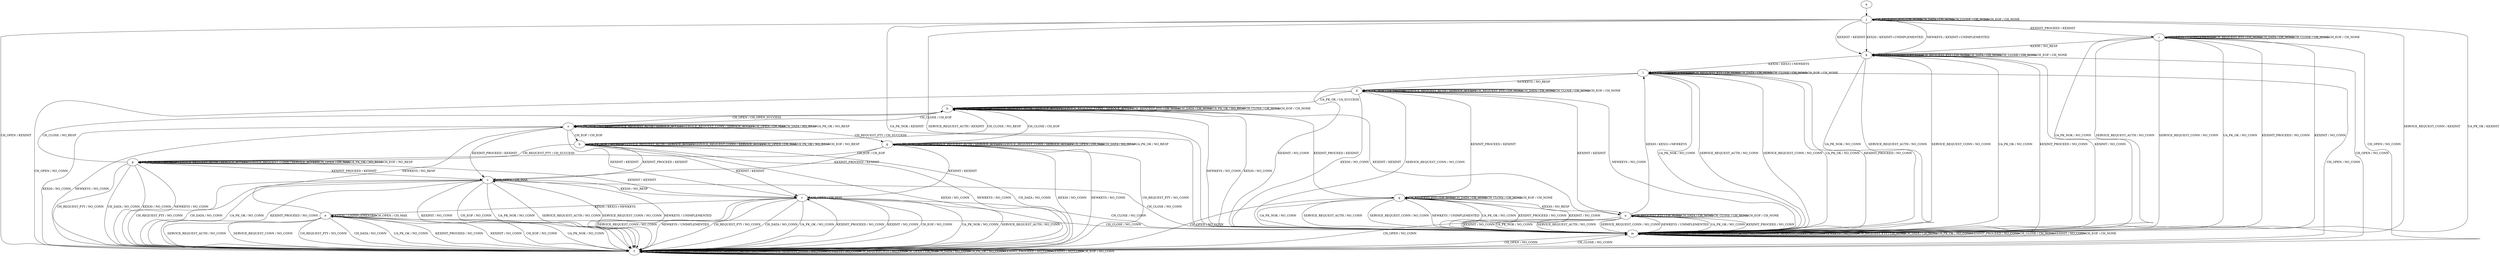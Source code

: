 digraph "" {
	graph ["Incoming time"=0.0653066635131836,
		"Outgoing time"=0.12392091751098633,
		Output="{'States': 18, 'Transitions': 222, 'Filename': '../results/ssh/DropBear-DropBear-msat-5.dot'}",
		Reference="{'States': 18, 'Transitions': 222, 'Filename': '../subjects/ssh/DropBear.dot'}",
		Solver=msat,
		Updated="{'States': 18, 'Transitions': 222, 'Filename': '../subjects/ssh/DropBear.dot'}",
		"f-measure"=1.0,
		precision=1.0,
		recall=1.0
	];
	a -> j	[key=0];
	b -> b	[key=0,
		label="UA_PK_NOK / NO_RESP"];
	b -> b	[key=1,
		label="SERVICE_REQUEST_AUTH / SERVICE_ACCEPT"];
	b -> b	[key=2,
		label="SERVICE_REQUEST_CONN / SERVICE_ACCEPT"];
	b -> b	[key=3,
		label="CH_REQUEST_PTY / CH_NONE"];
	b -> b	[key=4,
		label="CH_DATA / CH_NONE"];
	b -> b	[key=5,
		label="UA_PK_OK / NO_RESP"];
	b -> b	[key=6,
		label="CH_CLOSE / CH_NONE"];
	b -> b	[key=7,
		label="CH_EOF / CH_NONE"];
	b -> m	[key=0,
		label="KEX30 / NO_CONN"];
	b -> m	[key=1,
		label="NEWKEYS / NO_CONN"];
	b -> n	[key=0,
		label="KEXINIT / KEXINIT"];
	b -> o	[key=0,
		label="CH_OPEN / CH_OPEN_SUCCESS"];
	b -> q	[key=0,
		label="KEXINIT_PROCEED / KEXINIT"];
	c -> c	[key=0,
		label="CH_OPEN / CH_MAX"];
	c -> f	[key=0,
		label="UA_PK_NOK / NO_CONN"];
	c -> f	[key=1,
		label="SERVICE_REQUEST_AUTH / NO_CONN"];
	c -> f	[key=2,
		label="SERVICE_REQUEST_CONN / NO_CONN"];
	c -> f	[key=3,
		label="NEWKEYS / UNIMPLEMENTED"];
	c -> f	[key=4,
		label="CH_REQUEST_PTY / NO_CONN"];
	c -> f	[key=5,
		label="CH_DATA / NO_CONN"];
	c -> f	[key=6,
		label="UA_PK_OK / NO_CONN"];
	c -> f	[key=7,
		label="KEXINIT_PROCEED / NO_CONN"];
	c -> f	[key=8,
		label="KEXINIT / NO_CONN"];
	c -> f	[key=9,
		label="CH_EOF / NO_CONN"];
	c -> m	[key=0,
		label="CH_CLOSE / NO_CONN"];
	c -> r	[key=0,
		label="KEX30 / NO_RESP"];
	d -> b	[key=0,
		label="UA_PK_OK / UA_SUCCESS"];
	d -> d	[key=0,
		label="UA_PK_NOK / UA_FAILURE"];
	d -> d	[key=1,
		label="SERVICE_REQUEST_AUTH / SERVICE_ACCEPT"];
	d -> d	[key=2,
		label="CH_REQUEST_PTY / CH_NONE"];
	d -> d	[key=3,
		label="CH_DATA / CH_NONE"];
	d -> d	[key=4,
		label="CH_CLOSE / CH_NONE"];
	d -> d	[key=5,
		label="CH_EOF / CH_NONE"];
	d -> f	[key=0,
		label="CH_OPEN / NO_CONN"];
	d -> m	[key=0,
		label="KEX30 / NO_CONN"];
	d -> m	[key=1,
		label="SERVICE_REQUEST_CONN / NO_CONN"];
	d -> m	[key=2,
		label="NEWKEYS / NO_CONN"];
	d -> n	[key=0,
		label="KEXINIT / KEXINIT"];
	d -> q	[key=0,
		label="KEXINIT_PROCEED / KEXINIT"];
	e -> e	[key=0,
		label="KEX30 / UNIMPLEMENTED"];
	e -> e	[key=1,
		label="CH_OPEN / CH_MAX"];
	e -> f	[key=0,
		label="UA_PK_NOK / NO_CONN"];
	e -> f	[key=1,
		label="SERVICE_REQUEST_AUTH / NO_CONN"];
	e -> f	[key=2,
		label="SERVICE_REQUEST_CONN / NO_CONN"];
	e -> f	[key=3,
		label="CH_REQUEST_PTY / NO_CONN"];
	e -> f	[key=4,
		label="CH_DATA / NO_CONN"];
	e -> f	[key=5,
		label="UA_PK_OK / NO_CONN"];
	e -> f	[key=6,
		label="KEXINIT_PROCEED / NO_CONN"];
	e -> f	[key=7,
		label="KEXINIT / NO_CONN"];
	e -> f	[key=8,
		label="CH_EOF / NO_CONN"];
	e -> m	[key=0,
		label="CH_CLOSE / NO_CONN"];
	e -> o	[key=0,
		label="NEWKEYS / NO_RESP"];
	f -> f	[key=0,
		label="UA_PK_NOK / NO_CONN"];
	f -> f	[key=1,
		label="KEX30 / NO_CONN"];
	f -> f	[key=2,
		label="SERVICE_REQUEST_AUTH / NO_CONN"];
	f -> f	[key=3,
		label="SERVICE_REQUEST_CONN / NO_CONN"];
	f -> f	[key=4,
		label="NEWKEYS / NO_CONN"];
	f -> f	[key=5,
		label="CH_REQUEST_PTY / NO_CONN"];
	f -> f	[key=6,
		label="CH_OPEN / CH_MAX"];
	f -> f	[key=7,
		label="CH_DATA / NO_CONN"];
	f -> f	[key=8,
		label="UA_PK_OK / NO_CONN"];
	f -> f	[key=9,
		label="KEXINIT_PROCEED / NO_CONN"];
	f -> f	[key=10,
		label="KEXINIT / NO_CONN"];
	f -> f	[key=11,
		label="CH_EOF / NO_CONN"];
	f -> m	[key=0,
		label="CH_CLOSE / NO_CONN"];
	g -> b	[key=0,
		label="CH_CLOSE / CH_EOF"];
	g -> c	[key=0,
		label="KEXINIT_PROCEED / KEXINIT"];
	g -> f	[key=0,
		label="KEX30 / NO_CONN"];
	g -> f	[key=1,
		label="NEWKEYS / NO_CONN"];
	g -> f	[key=2,
		label="CH_REQUEST_PTY / NO_CONN"];
	g -> g	[key=0,
		label="UA_PK_NOK / NO_RESP"];
	g -> g	[key=1,
		label="SERVICE_REQUEST_AUTH / SERVICE_ACCEPT"];
	g -> g	[key=2,
		label="SERVICE_REQUEST_CONN / SERVICE_ACCEPT"];
	g -> g	[key=3,
		label="CH_OPEN / CH_MAX"];
	g -> g	[key=4,
		label="CH_DATA / NO_RESP"];
	g -> g	[key=5,
		label="UA_PK_OK / NO_RESP"];
	g -> p	[key=0,
		label="CH_EOF / CH_EOF"];
	g -> r	[key=0,
		label="KEXINIT / KEXINIT"];
	h -> b	[key=0,
		label="CH_CLOSE / NO_RESP"];
	h -> c	[key=0,
		label="KEXINIT_PROCEED / KEXINIT"];
	h -> f	[key=0,
		label="KEX30 / NO_CONN"];
	h -> f	[key=1,
		label="NEWKEYS / NO_CONN"];
	h -> f	[key=2,
		label="CH_DATA / NO_CONN"];
	h -> h	[key=0,
		label="UA_PK_NOK / NO_RESP"];
	h -> h	[key=1,
		label="SERVICE_REQUEST_AUTH / SERVICE_ACCEPT"];
	h -> h	[key=2,
		label="SERVICE_REQUEST_CONN / SERVICE_ACCEPT"];
	h -> h	[key=3,
		label="CH_OPEN / CH_MAX"];
	h -> h	[key=4,
		label="UA_PK_OK / NO_RESP"];
	h -> h	[key=5,
		label="CH_EOF / NO_RESP"];
	h -> p	[key=0,
		label="CH_REQUEST_PTY / CH_SUCCESS"];
	h -> r	[key=0,
		label="KEXINIT / KEXINIT"];
	i -> f	[key=0,
		label="CH_OPEN / NO_CONN"];
	i -> i	[key=0,
		label="NEWKEYS / UNIMPLEMENTED"];
	i -> i	[key=1,
		label="CH_REQUEST_PTY / CH_NONE"];
	i -> i	[key=2,
		label="CH_DATA / CH_NONE"];
	i -> i	[key=3,
		label="CH_CLOSE / CH_NONE"];
	i -> i	[key=4,
		label="CH_EOF / CH_NONE"];
	i -> k	[key=0,
		label="KEX30 / NO_RESP"];
	i -> m	[key=0,
		label="UA_PK_NOK / NO_CONN"];
	i -> m	[key=1,
		label="SERVICE_REQUEST_AUTH / NO_CONN"];
	i -> m	[key=2,
		label="SERVICE_REQUEST_CONN / NO_CONN"];
	i -> m	[key=3,
		label="UA_PK_OK / NO_CONN"];
	i -> m	[key=4,
		label="KEXINIT_PROCEED / NO_CONN"];
	i -> m	[key=5,
		label="KEXINIT / NO_CONN"];
	j -> f	[key=0,
		label="CH_OPEN / KEXINIT"];
	j -> i	[key=0,
		label="KEXINIT_PROCEED / KEXINIT"];
	j -> j	[key=0,
		label="CH_REQUEST_PTY / CH_NONE"];
	j -> j	[key=1,
		label="CH_DATA / CH_NONE"];
	j -> j	[key=2,
		label="CH_CLOSE / CH_NONE"];
	j -> j	[key=3,
		label="CH_EOF / CH_NONE"];
	j -> k	[key=0,
		label="KEX30 / KEXINIT+UNIMPLEMENTED"];
	j -> k	[key=1,
		label="NEWKEYS / KEXINIT+UNIMPLEMENTED"];
	j -> k	[key=2,
		label="KEXINIT / KEXINIT"];
	j -> m	[key=0,
		label="UA_PK_NOK / KEXINIT"];
	j -> m	[key=1,
		label="SERVICE_REQUEST_AUTH / KEXINIT"];
	j -> m	[key=2,
		label="SERVICE_REQUEST_CONN / KEXINIT"];
	j -> m	[key=3,
		label="UA_PK_OK / KEXINIT"];
	k -> f	[key=0,
		label="CH_OPEN / NO_CONN"];
	k -> k	[key=0,
		label="NEWKEYS / UNIMPLEMENTED"];
	k -> k	[key=1,
		label="CH_REQUEST_PTY / CH_NONE"];
	k -> k	[key=2,
		label="CH_DATA / CH_NONE"];
	k -> k	[key=3,
		label="CH_CLOSE / CH_NONE"];
	k -> k	[key=4,
		label="CH_EOF / CH_NONE"];
	k -> l	[key=0,
		label="KEX30 / KEX31+NEWKEYS"];
	k -> m	[key=0,
		label="UA_PK_NOK / NO_CONN"];
	k -> m	[key=1,
		label="SERVICE_REQUEST_AUTH / NO_CONN"];
	k -> m	[key=2,
		label="SERVICE_REQUEST_CONN / NO_CONN"];
	k -> m	[key=3,
		label="UA_PK_OK / NO_CONN"];
	k -> m	[key=4,
		label="KEXINIT_PROCEED / NO_CONN"];
	k -> m	[key=5,
		label="KEXINIT / NO_CONN"];
	l -> d	[key=0,
		label="NEWKEYS / NO_RESP"];
	l -> f	[key=0,
		label="CH_OPEN / NO_CONN"];
	l -> l	[key=0,
		label="KEX30 / UNIMPLEMENTED"];
	l -> l	[key=1,
		label="CH_REQUEST_PTY / CH_NONE"];
	l -> l	[key=2,
		label="CH_DATA / CH_NONE"];
	l -> l	[key=3,
		label="CH_CLOSE / CH_NONE"];
	l -> l	[key=4,
		label="CH_EOF / CH_NONE"];
	l -> m	[key=0,
		label="UA_PK_NOK / NO_CONN"];
	l -> m	[key=1,
		label="SERVICE_REQUEST_AUTH / NO_CONN"];
	l -> m	[key=2,
		label="SERVICE_REQUEST_CONN / NO_CONN"];
	l -> m	[key=3,
		label="UA_PK_OK / NO_CONN"];
	l -> m	[key=4,
		label="KEXINIT_PROCEED / NO_CONN"];
	l -> m	[key=5,
		label="KEXINIT / NO_CONN"];
	m -> f	[key=0,
		label="CH_OPEN / NO_CONN"];
	m -> m	[key=0,
		label="UA_PK_NOK / NO_CONN"];
	m -> m	[key=1,
		label="KEX30 / NO_CONN"];
	m -> m	[key=2,
		label="SERVICE_REQUEST_AUTH / NO_CONN"];
	m -> m	[key=3,
		label="SERVICE_REQUEST_CONN / NO_CONN"];
	m -> m	[key=4,
		label="NEWKEYS / NO_CONN"];
	m -> m	[key=5,
		label="CH_REQUEST_PTY / CH_NONE"];
	m -> m	[key=6,
		label="CH_DATA / CH_NONE"];
	m -> m	[key=7,
		label="UA_PK_OK / NO_CONN"];
	m -> m	[key=8,
		label="KEXINIT_PROCEED / NO_CONN"];
	m -> m	[key=9,
		label="CH_CLOSE / CH_NONE"];
	m -> m	[key=10,
		label="KEXINIT / NO_CONN"];
	m -> m	[key=11,
		label="CH_EOF / CH_NONE"];
	n -> f	[key=0,
		label="CH_OPEN / NO_CONN"];
	n -> l	[key=0,
		label="KEX30 / KEX31+NEWKEYS"];
	n -> m	[key=0,
		label="UA_PK_NOK / NO_CONN"];
	n -> m	[key=1,
		label="SERVICE_REQUEST_AUTH / NO_CONN"];
	n -> m	[key=2,
		label="SERVICE_REQUEST_CONN / NO_CONN"];
	n -> m	[key=3,
		label="NEWKEYS / UNIMPLEMENTED"];
	n -> m	[key=4,
		label="UA_PK_OK / NO_CONN"];
	n -> m	[key=5,
		label="KEXINIT_PROCEED / NO_CONN"];
	n -> m	[key=6,
		label="KEXINIT / NO_CONN"];
	n -> n	[key=0,
		label="CH_REQUEST_PTY / CH_NONE"];
	n -> n	[key=1,
		label="CH_DATA / CH_NONE"];
	n -> n	[key=2,
		label="CH_CLOSE / CH_NONE"];
	n -> n	[key=3,
		label="CH_EOF / CH_NONE"];
	o -> b	[key=0,
		label="CH_CLOSE / CH_EOF"];
	o -> c	[key=0,
		label="KEXINIT_PROCEED / KEXINIT"];
	o -> f	[key=0,
		label="KEX30 / NO_CONN"];
	o -> f	[key=1,
		label="NEWKEYS / NO_CONN"];
	o -> g	[key=0,
		label="CH_REQUEST_PTY / CH_SUCCESS"];
	o -> h	[key=0,
		label="CH_EOF / CH_EOF"];
	o -> o	[key=0,
		label="UA_PK_NOK / NO_RESP"];
	o -> o	[key=1,
		label="SERVICE_REQUEST_AUTH / SERVICE_ACCEPT"];
	o -> o	[key=2,
		label="SERVICE_REQUEST_CONN / SERVICE_ACCEPT"];
	o -> o	[key=3,
		label="CH_OPEN / CH_MAX"];
	o -> o	[key=4,
		label="CH_DATA / NO_RESP"];
	o -> o	[key=5,
		label="UA_PK_OK / NO_RESP"];
	o -> r	[key=0,
		label="KEXINIT / KEXINIT"];
	p -> b	[key=0,
		label="CH_CLOSE / NO_RESP"];
	p -> c	[key=0,
		label="KEXINIT_PROCEED / KEXINIT"];
	p -> f	[key=0,
		label="KEX30 / NO_CONN"];
	p -> f	[key=1,
		label="NEWKEYS / NO_CONN"];
	p -> f	[key=2,
		label="CH_REQUEST_PTY / NO_CONN"];
	p -> f	[key=3,
		label="CH_DATA / NO_CONN"];
	p -> p	[key=0,
		label="UA_PK_NOK / NO_RESP"];
	p -> p	[key=1,
		label="SERVICE_REQUEST_AUTH / SERVICE_ACCEPT"];
	p -> p	[key=2,
		label="SERVICE_REQUEST_CONN / SERVICE_ACCEPT"];
	p -> p	[key=3,
		label="CH_OPEN / CH_MAX"];
	p -> p	[key=4,
		label="UA_PK_OK / NO_RESP"];
	p -> p	[key=5,
		label="CH_EOF / NO_RESP"];
	p -> r	[key=0,
		label="KEXINIT / KEXINIT"];
	q -> f	[key=0,
		label="CH_OPEN / NO_CONN"];
	q -> m	[key=0,
		label="UA_PK_NOK / NO_CONN"];
	q -> m	[key=1,
		label="SERVICE_REQUEST_AUTH / NO_CONN"];
	q -> m	[key=2,
		label="SERVICE_REQUEST_CONN / NO_CONN"];
	q -> m	[key=3,
		label="NEWKEYS / UNIMPLEMENTED"];
	q -> m	[key=4,
		label="UA_PK_OK / NO_CONN"];
	q -> m	[key=5,
		label="KEXINIT_PROCEED / NO_CONN"];
	q -> m	[key=6,
		label="KEXINIT / NO_CONN"];
	q -> n	[key=0,
		label="KEX30 / NO_RESP"];
	q -> q	[key=0,
		label="CH_REQUEST_PTY / CH_NONE"];
	q -> q	[key=1,
		label="CH_DATA / CH_NONE"];
	q -> q	[key=2,
		label="CH_CLOSE / CH_NONE"];
	q -> q	[key=3,
		label="CH_EOF / CH_NONE"];
	r -> e	[key=0,
		label="KEX30 / KEX31+NEWKEYS"];
	r -> f	[key=0,
		label="UA_PK_NOK / NO_CONN"];
	r -> f	[key=1,
		label="SERVICE_REQUEST_AUTH / NO_CONN"];
	r -> f	[key=2,
		label="SERVICE_REQUEST_CONN / NO_CONN"];
	r -> f	[key=3,
		label="NEWKEYS / UNIMPLEMENTED"];
	r -> f	[key=4,
		label="CH_REQUEST_PTY / NO_CONN"];
	r -> f	[key=5,
		label="CH_DATA / NO_CONN"];
	r -> f	[key=6,
		label="UA_PK_OK / NO_CONN"];
	r -> f	[key=7,
		label="KEXINIT_PROCEED / NO_CONN"];
	r -> f	[key=8,
		label="KEXINIT / NO_CONN"];
	r -> f	[key=9,
		label="CH_EOF / NO_CONN"];
	r -> m	[key=0,
		label="CH_CLOSE / NO_CONN"];
	r -> r	[key=0,
		label="CH_OPEN / CH_MAX"];
}
